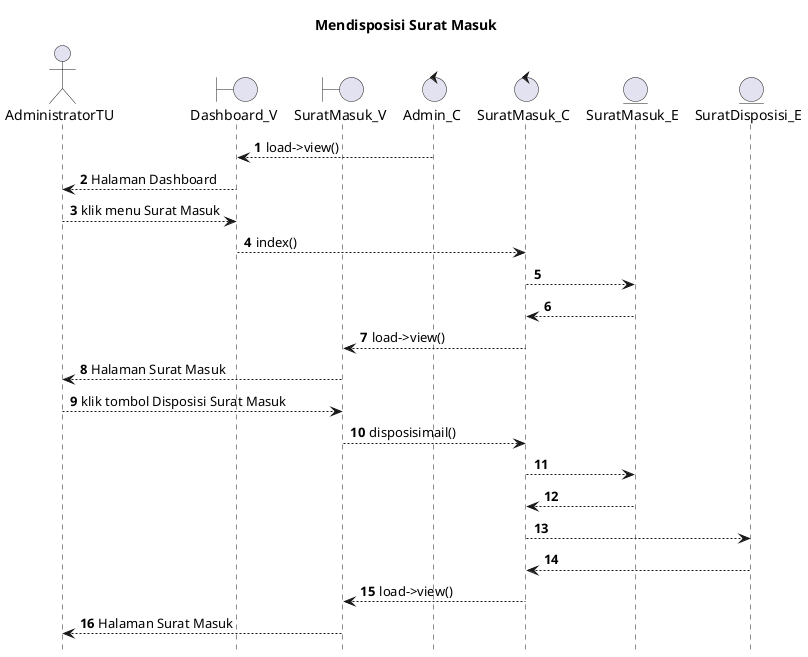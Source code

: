 @startuml

autonumber
hide footbox
title Mendisposisi Surat Masuk

Actor AdministratorTU
boundary Dashboard_V
boundary SuratMasuk_V
control Admin_C
control SuratMasuk_C
Entity SuratMasuk_E
Entity SuratDisposisi_E

Admin_C --> Dashboard_V: load->view()
Dashboard_V --> AdministratorTU: Halaman Dashboard
AdministratorTU --> Dashboard_V: klik menu Surat Masuk
Dashboard_V --> SuratMasuk_C: index()
SuratMasuk_C --> SuratMasuk_E:
    
    SuratMasuk_E --> SuratMasuk_C:
    SuratMasuk_C --> SuratMasuk_V: load->view()
    SuratMasuk_V --> AdministratorTU: Halaman Surat Masuk

AdministratorTU --> SuratMasuk_V: klik tombol Disposisi Surat Masuk
SuratMasuk_V --> SuratMasuk_C: disposisimail()
SuratMasuk_C --> SuratMasuk_E:
   
    SuratMasuk_E --> SuratMasuk_C:

SuratMasuk_C --> SuratDisposisi_E:
   
    SuratDisposisi_E --> SuratMasuk_C:    
    SuratMasuk_C --> SuratMasuk_V: load->view()
    SuratMasuk_V --> AdministratorTU: Halaman Surat Masuk

@enduml